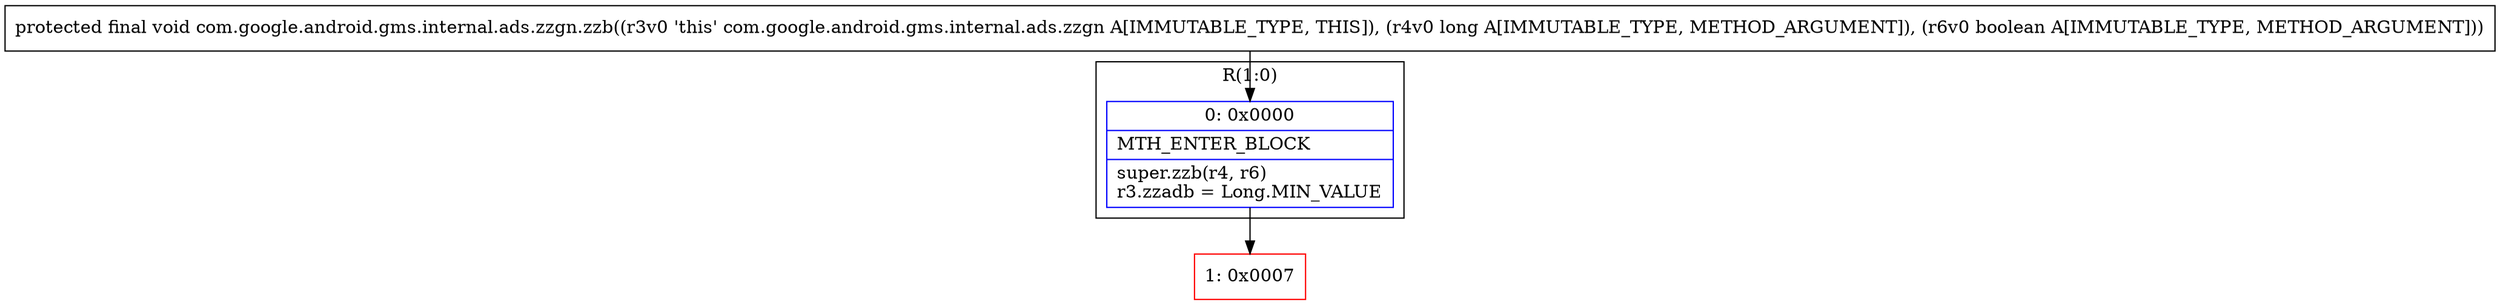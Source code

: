 digraph "CFG forcom.google.android.gms.internal.ads.zzgn.zzb(JZ)V" {
subgraph cluster_Region_719363451 {
label = "R(1:0)";
node [shape=record,color=blue];
Node_0 [shape=record,label="{0\:\ 0x0000|MTH_ENTER_BLOCK\l|super.zzb(r4, r6)\lr3.zzadb = Long.MIN_VALUE\l}"];
}
Node_1 [shape=record,color=red,label="{1\:\ 0x0007}"];
MethodNode[shape=record,label="{protected final void com.google.android.gms.internal.ads.zzgn.zzb((r3v0 'this' com.google.android.gms.internal.ads.zzgn A[IMMUTABLE_TYPE, THIS]), (r4v0 long A[IMMUTABLE_TYPE, METHOD_ARGUMENT]), (r6v0 boolean A[IMMUTABLE_TYPE, METHOD_ARGUMENT])) }"];
MethodNode -> Node_0;
Node_0 -> Node_1;
}

